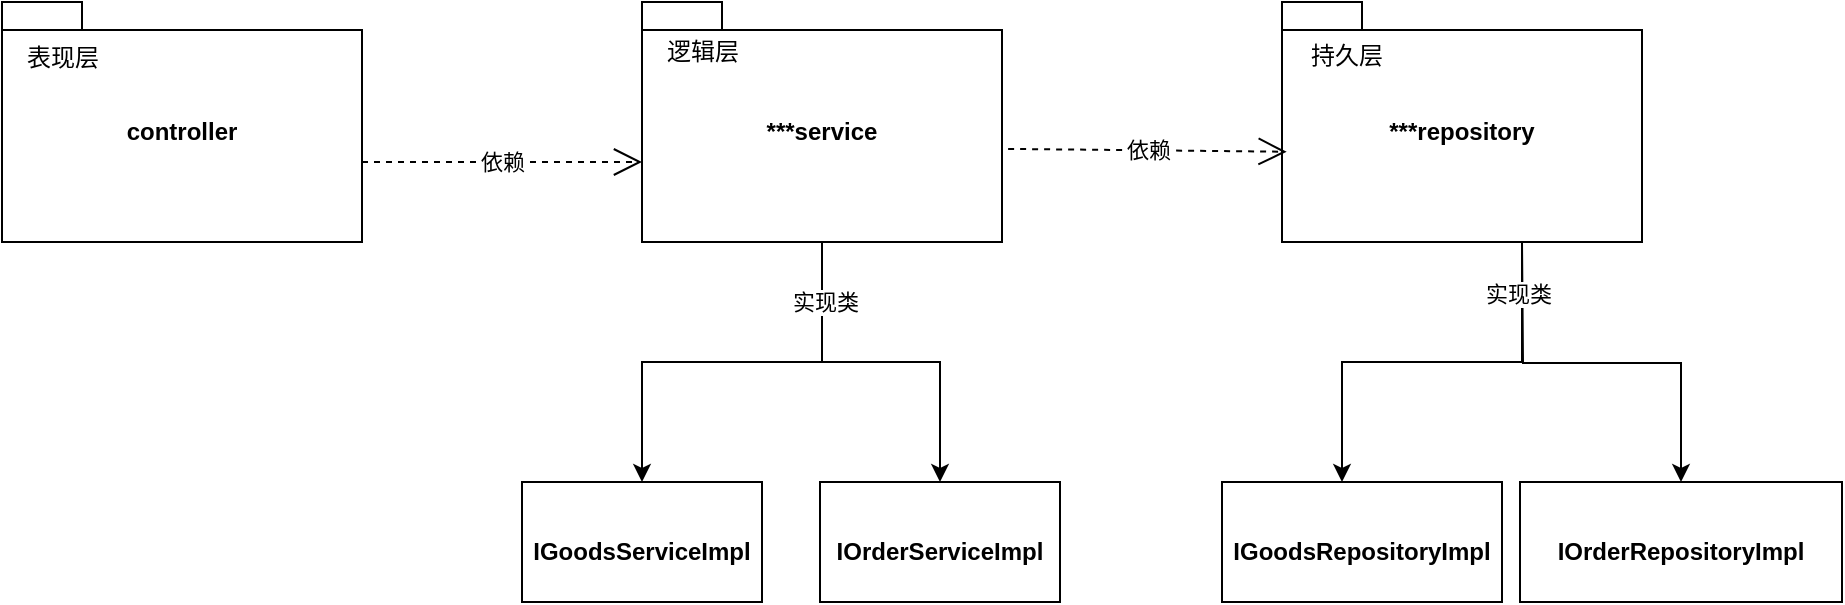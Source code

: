 <mxfile version="22.0.8" type="github">
  <diagram name="第 1 页" id="9FvJahLJONWX5p6Ms0cg">
    <mxGraphModel dx="1195" dy="630" grid="1" gridSize="10" guides="1" tooltips="1" connect="1" arrows="1" fold="1" page="1" pageScale="1" pageWidth="827" pageHeight="1169" math="0" shadow="0">
      <root>
        <mxCell id="0" />
        <mxCell id="1" parent="0" />
        <mxCell id="VsCAnLCTNKdbVab-JTR_-13" value="" style="group" vertex="1" connectable="0" parent="1">
          <mxGeometry x="810" y="280" width="180" height="120" as="geometry" />
        </mxCell>
        <mxCell id="VsCAnLCTNKdbVab-JTR_-10" value="***repository" style="shape=folder;fontStyle=1;spacingTop=10;tabWidth=40;tabHeight=14;tabPosition=left;html=1;whiteSpace=wrap;" vertex="1" parent="VsCAnLCTNKdbVab-JTR_-13">
          <mxGeometry width="180" height="120" as="geometry" />
        </mxCell>
        <mxCell id="VsCAnLCTNKdbVab-JTR_-11" value="持久层" style="text;html=1;align=center;verticalAlign=middle;resizable=0;points=[];autosize=1;strokeColor=none;fillColor=none;" vertex="1" parent="VsCAnLCTNKdbVab-JTR_-13">
          <mxGeometry x="2" y="12" width="60" height="30" as="geometry" />
        </mxCell>
        <mxCell id="VsCAnLCTNKdbVab-JTR_-14" value="" style="group" vertex="1" connectable="0" parent="1">
          <mxGeometry x="170" y="280" width="180" height="120" as="geometry" />
        </mxCell>
        <mxCell id="VsCAnLCTNKdbVab-JTR_-7" value="controller" style="shape=folder;fontStyle=1;spacingTop=10;tabWidth=40;tabHeight=14;tabPosition=left;html=1;whiteSpace=wrap;" vertex="1" parent="VsCAnLCTNKdbVab-JTR_-14">
          <mxGeometry width="180" height="120" as="geometry" />
        </mxCell>
        <mxCell id="VsCAnLCTNKdbVab-JTR_-12" value="表现层" style="text;html=1;align=center;verticalAlign=middle;resizable=0;points=[];autosize=1;strokeColor=none;fillColor=none;" vertex="1" parent="VsCAnLCTNKdbVab-JTR_-14">
          <mxGeometry y="13" width="60" height="30" as="geometry" />
        </mxCell>
        <mxCell id="VsCAnLCTNKdbVab-JTR_-15" value="" style="group" vertex="1" connectable="0" parent="1">
          <mxGeometry x="490" y="280" width="180" height="120" as="geometry" />
        </mxCell>
        <mxCell id="VsCAnLCTNKdbVab-JTR_-8" value="***service" style="shape=folder;fontStyle=1;spacingTop=10;tabWidth=40;tabHeight=14;tabPosition=left;html=1;whiteSpace=wrap;" vertex="1" parent="VsCAnLCTNKdbVab-JTR_-15">
          <mxGeometry width="180" height="120" as="geometry" />
        </mxCell>
        <mxCell id="VsCAnLCTNKdbVab-JTR_-9" value="逻辑层" style="text;html=1;align=center;verticalAlign=middle;resizable=0;points=[];autosize=1;strokeColor=none;fillColor=none;container=1;" vertex="1" parent="VsCAnLCTNKdbVab-JTR_-15">
          <mxGeometry y="10" width="60" height="30" as="geometry" />
        </mxCell>
        <mxCell id="VsCAnLCTNKdbVab-JTR_-21" value="IGoodsServiceImpl" style="whiteSpace=wrap;html=1;fontStyle=1;spacingTop=10;" vertex="1" parent="1">
          <mxGeometry x="430" y="520" width="120" height="60" as="geometry" />
        </mxCell>
        <mxCell id="VsCAnLCTNKdbVab-JTR_-22" value="" style="edgeStyle=orthogonalEdgeStyle;rounded=0;orthogonalLoop=1;jettySize=auto;html=1;" edge="1" parent="1" source="VsCAnLCTNKdbVab-JTR_-8" target="VsCAnLCTNKdbVab-JTR_-21">
          <mxGeometry relative="1" as="geometry" />
        </mxCell>
        <mxCell id="VsCAnLCTNKdbVab-JTR_-23" value="依赖" style="endArrow=open;endSize=12;dashed=1;html=1;rounded=0;entryX=0.013;entryY=0.624;entryDx=0;entryDy=0;entryPerimeter=0;exitX=1.017;exitY=0.612;exitDx=0;exitDy=0;exitPerimeter=0;" edge="1" parent="1" source="VsCAnLCTNKdbVab-JTR_-8" target="VsCAnLCTNKdbVab-JTR_-10">
          <mxGeometry width="160" relative="1" as="geometry">
            <mxPoint x="510" y="360" as="sourcePoint" />
            <mxPoint x="670" y="360" as="targetPoint" />
          </mxGeometry>
        </mxCell>
        <mxCell id="VsCAnLCTNKdbVab-JTR_-26" value="依赖" style="endArrow=open;endSize=12;dashed=1;html=1;rounded=0;exitX=1;exitY=0.667;exitDx=0;exitDy=0;exitPerimeter=0;" edge="1" parent="1" source="VsCAnLCTNKdbVab-JTR_-7">
          <mxGeometry width="160" relative="1" as="geometry">
            <mxPoint x="510" y="360" as="sourcePoint" />
            <mxPoint x="490" y="360" as="targetPoint" />
          </mxGeometry>
        </mxCell>
        <mxCell id="VsCAnLCTNKdbVab-JTR_-27" value="IOrderServiceImpl" style="whiteSpace=wrap;html=1;fontStyle=1;spacingTop=10;" vertex="1" parent="1">
          <mxGeometry x="579" y="520" width="120" height="60" as="geometry" />
        </mxCell>
        <mxCell id="VsCAnLCTNKdbVab-JTR_-28" value="" style="edgeStyle=orthogonalEdgeStyle;rounded=0;orthogonalLoop=1;jettySize=auto;html=1;exitX=0.5;exitY=1;exitDx=0;exitDy=0;exitPerimeter=0;" edge="1" parent="1" source="VsCAnLCTNKdbVab-JTR_-8" target="VsCAnLCTNKdbVab-JTR_-27">
          <mxGeometry relative="1" as="geometry">
            <mxPoint x="590" y="410" as="sourcePoint" />
            <mxPoint x="500" y="530" as="targetPoint" />
          </mxGeometry>
        </mxCell>
        <mxCell id="VsCAnLCTNKdbVab-JTR_-35" value="&amp;nbsp;实现类" style="edgeLabel;html=1;align=center;verticalAlign=middle;resizable=0;points=[];" vertex="1" connectable="0" parent="VsCAnLCTNKdbVab-JTR_-28">
          <mxGeometry x="-0.664" relative="1" as="geometry">
            <mxPoint as="offset" />
          </mxGeometry>
        </mxCell>
        <mxCell id="VsCAnLCTNKdbVab-JTR_-31" value="IGoodsRepositoryImpl" style="whiteSpace=wrap;html=1;fontStyle=1;spacingTop=10;" vertex="1" parent="1">
          <mxGeometry x="780" y="520" width="140" height="60" as="geometry" />
        </mxCell>
        <mxCell id="VsCAnLCTNKdbVab-JTR_-32" value="" style="edgeStyle=orthogonalEdgeStyle;rounded=0;orthogonalLoop=1;jettySize=auto;html=1;" edge="1" parent="1" target="VsCAnLCTNKdbVab-JTR_-31">
          <mxGeometry relative="1" as="geometry">
            <mxPoint x="930" y="400" as="sourcePoint" />
            <Array as="points">
              <mxPoint x="930" y="460" />
              <mxPoint x="840" y="460" />
            </Array>
          </mxGeometry>
        </mxCell>
        <mxCell id="VsCAnLCTNKdbVab-JTR_-33" value="IOrderRepositoryImpl" style="whiteSpace=wrap;html=1;fontStyle=1;spacingTop=10;" vertex="1" parent="1">
          <mxGeometry x="929" y="520" width="161" height="60" as="geometry" />
        </mxCell>
        <mxCell id="VsCAnLCTNKdbVab-JTR_-34" value="" style="edgeStyle=orthogonalEdgeStyle;rounded=0;orthogonalLoop=1;jettySize=auto;html=1;exitX=0.5;exitY=1;exitDx=0;exitDy=0;exitPerimeter=0;" edge="1" parent="1" target="VsCAnLCTNKdbVab-JTR_-33">
          <mxGeometry relative="1" as="geometry">
            <mxPoint x="930" y="400" as="sourcePoint" />
            <mxPoint x="850" y="530" as="targetPoint" />
          </mxGeometry>
        </mxCell>
        <mxCell id="VsCAnLCTNKdbVab-JTR_-36" value="实现类" style="edgeLabel;html=1;align=center;verticalAlign=middle;resizable=0;points=[];" vertex="1" connectable="0" parent="VsCAnLCTNKdbVab-JTR_-34">
          <mxGeometry x="-0.74" y="-2" relative="1" as="geometry">
            <mxPoint as="offset" />
          </mxGeometry>
        </mxCell>
      </root>
    </mxGraphModel>
  </diagram>
</mxfile>
